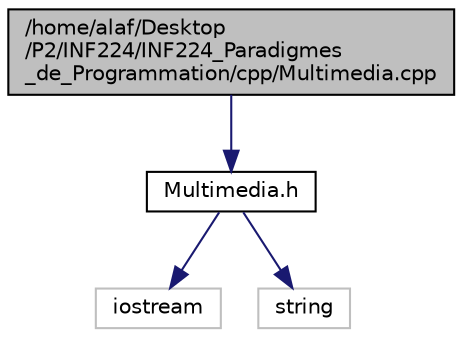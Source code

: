 digraph "/home/alaf/Desktop/P2/INF224/INF224_Paradigmes_de_Programmation/cpp/Multimedia.cpp"
{
 // LATEX_PDF_SIZE
  edge [fontname="Helvetica",fontsize="10",labelfontname="Helvetica",labelfontsize="10"];
  node [fontname="Helvetica",fontsize="10",shape=record];
  Node1 [label="/home/alaf/Desktop\l/P2/INF224/INF224_Paradigmes\l_de_Programmation/cpp/Multimedia.cpp",height=0.2,width=0.4,color="black", fillcolor="grey75", style="filled", fontcolor="black",tooltip="Fichier d'implémentation de la classe Multimedia."];
  Node1 -> Node2 [color="midnightblue",fontsize="10",style="solid",fontname="Helvetica"];
  Node2 [label="Multimedia.h",height=0.2,width=0.4,color="black", fillcolor="white", style="filled",URL="$Multimedia_8h.html",tooltip="Fichier d'en-tête de la classe Multimedia."];
  Node2 -> Node3 [color="midnightblue",fontsize="10",style="solid",fontname="Helvetica"];
  Node3 [label="iostream",height=0.2,width=0.4,color="grey75", fillcolor="white", style="filled",tooltip=" "];
  Node2 -> Node4 [color="midnightblue",fontsize="10",style="solid",fontname="Helvetica"];
  Node4 [label="string",height=0.2,width=0.4,color="grey75", fillcolor="white", style="filled",tooltip=" "];
}
